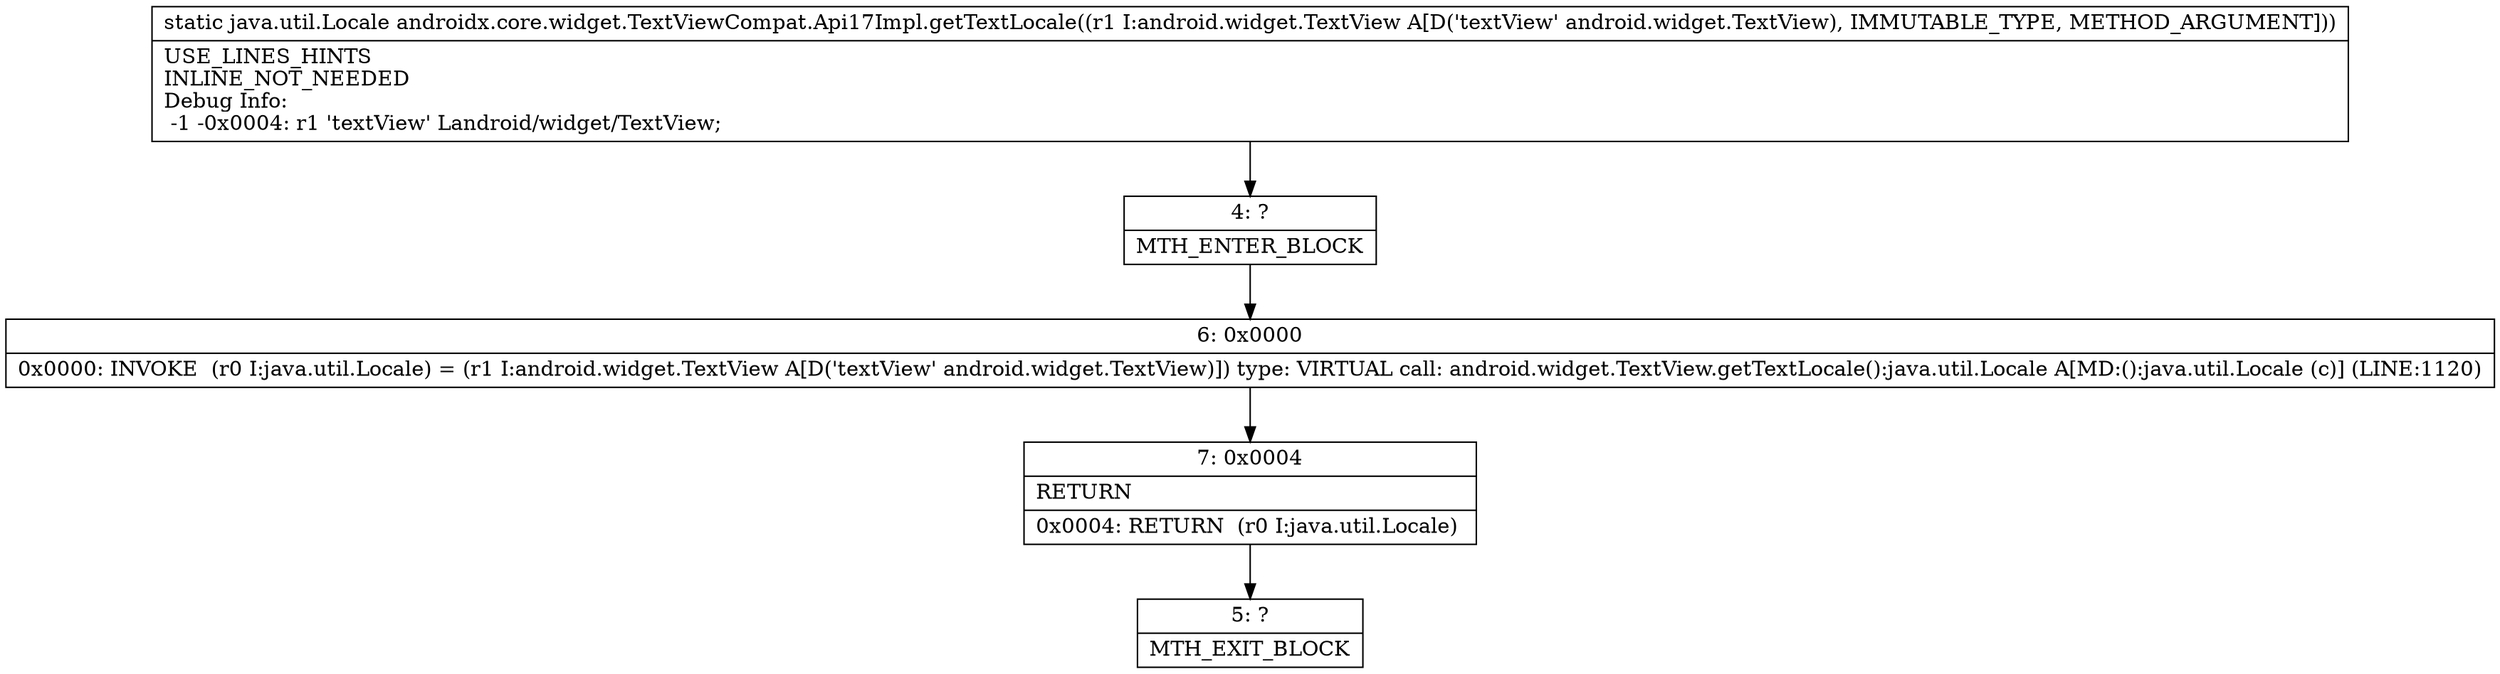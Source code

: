 digraph "CFG forandroidx.core.widget.TextViewCompat.Api17Impl.getTextLocale(Landroid\/widget\/TextView;)Ljava\/util\/Locale;" {
Node_4 [shape=record,label="{4\:\ ?|MTH_ENTER_BLOCK\l}"];
Node_6 [shape=record,label="{6\:\ 0x0000|0x0000: INVOKE  (r0 I:java.util.Locale) = (r1 I:android.widget.TextView A[D('textView' android.widget.TextView)]) type: VIRTUAL call: android.widget.TextView.getTextLocale():java.util.Locale A[MD:():java.util.Locale (c)] (LINE:1120)\l}"];
Node_7 [shape=record,label="{7\:\ 0x0004|RETURN\l|0x0004: RETURN  (r0 I:java.util.Locale) \l}"];
Node_5 [shape=record,label="{5\:\ ?|MTH_EXIT_BLOCK\l}"];
MethodNode[shape=record,label="{static java.util.Locale androidx.core.widget.TextViewCompat.Api17Impl.getTextLocale((r1 I:android.widget.TextView A[D('textView' android.widget.TextView), IMMUTABLE_TYPE, METHOD_ARGUMENT]))  | USE_LINES_HINTS\lINLINE_NOT_NEEDED\lDebug Info:\l  \-1 \-0x0004: r1 'textView' Landroid\/widget\/TextView;\l}"];
MethodNode -> Node_4;Node_4 -> Node_6;
Node_6 -> Node_7;
Node_7 -> Node_5;
}


